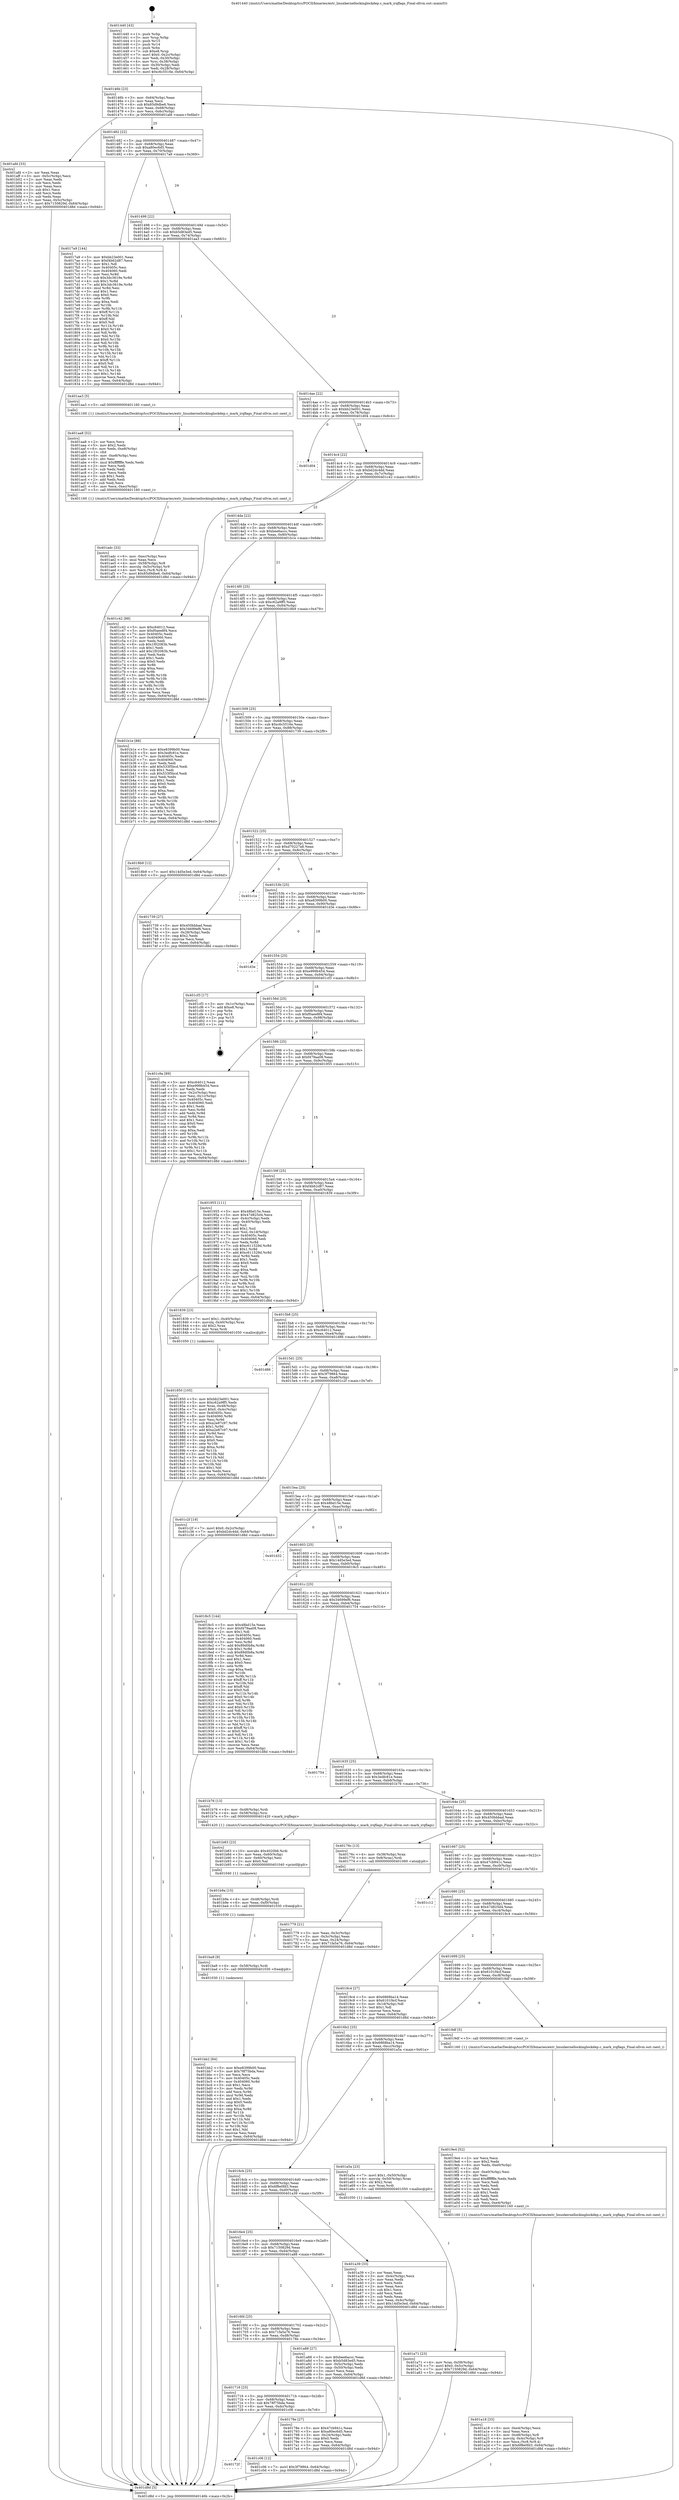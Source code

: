 digraph "0x401440" {
  label = "0x401440 (/mnt/c/Users/mathe/Desktop/tcc/POCII/binaries/extr_linuxkernellockinglockdep.c_mark_irqflags_Final-ollvm.out::main(0))"
  labelloc = "t"
  node[shape=record]

  Entry [label="",width=0.3,height=0.3,shape=circle,fillcolor=black,style=filled]
  "0x40146b" [label="{
     0x40146b [23]\l
     | [instrs]\l
     &nbsp;&nbsp;0x40146b \<+3\>: mov -0x64(%rbp),%eax\l
     &nbsp;&nbsp;0x40146e \<+2\>: mov %eax,%ecx\l
     &nbsp;&nbsp;0x401470 \<+6\>: sub $0x85d9dbe6,%ecx\l
     &nbsp;&nbsp;0x401476 \<+3\>: mov %eax,-0x68(%rbp)\l
     &nbsp;&nbsp;0x401479 \<+3\>: mov %ecx,-0x6c(%rbp)\l
     &nbsp;&nbsp;0x40147c \<+6\>: je 0000000000401afd \<main+0x6bd\>\l
  }"]
  "0x401afd" [label="{
     0x401afd [33]\l
     | [instrs]\l
     &nbsp;&nbsp;0x401afd \<+2\>: xor %eax,%eax\l
     &nbsp;&nbsp;0x401aff \<+3\>: mov -0x5c(%rbp),%ecx\l
     &nbsp;&nbsp;0x401b02 \<+2\>: mov %eax,%edx\l
     &nbsp;&nbsp;0x401b04 \<+2\>: sub %ecx,%edx\l
     &nbsp;&nbsp;0x401b06 \<+2\>: mov %eax,%ecx\l
     &nbsp;&nbsp;0x401b08 \<+3\>: sub $0x1,%ecx\l
     &nbsp;&nbsp;0x401b0b \<+2\>: add %ecx,%edx\l
     &nbsp;&nbsp;0x401b0d \<+2\>: sub %edx,%eax\l
     &nbsp;&nbsp;0x401b0f \<+3\>: mov %eax,-0x5c(%rbp)\l
     &nbsp;&nbsp;0x401b12 \<+7\>: movl $0x7150829d,-0x64(%rbp)\l
     &nbsp;&nbsp;0x401b19 \<+5\>: jmp 0000000000401d8d \<main+0x94d\>\l
  }"]
  "0x401482" [label="{
     0x401482 [22]\l
     | [instrs]\l
     &nbsp;&nbsp;0x401482 \<+5\>: jmp 0000000000401487 \<main+0x47\>\l
     &nbsp;&nbsp;0x401487 \<+3\>: mov -0x68(%rbp),%eax\l
     &nbsp;&nbsp;0x40148a \<+5\>: sub $0xa80ec6d5,%eax\l
     &nbsp;&nbsp;0x40148f \<+3\>: mov %eax,-0x70(%rbp)\l
     &nbsp;&nbsp;0x401492 \<+6\>: je 00000000004017a9 \<main+0x369\>\l
  }"]
  Exit [label="",width=0.3,height=0.3,shape=circle,fillcolor=black,style=filled,peripheries=2]
  "0x4017a9" [label="{
     0x4017a9 [144]\l
     | [instrs]\l
     &nbsp;&nbsp;0x4017a9 \<+5\>: mov $0xbb23e001,%eax\l
     &nbsp;&nbsp;0x4017ae \<+5\>: mov $0xf4b62d87,%ecx\l
     &nbsp;&nbsp;0x4017b3 \<+2\>: mov $0x1,%dl\l
     &nbsp;&nbsp;0x4017b5 \<+7\>: mov 0x40405c,%esi\l
     &nbsp;&nbsp;0x4017bc \<+7\>: mov 0x404060,%edi\l
     &nbsp;&nbsp;0x4017c3 \<+3\>: mov %esi,%r8d\l
     &nbsp;&nbsp;0x4017c6 \<+7\>: sub $0x3dc3619e,%r8d\l
     &nbsp;&nbsp;0x4017cd \<+4\>: sub $0x1,%r8d\l
     &nbsp;&nbsp;0x4017d1 \<+7\>: add $0x3dc3619e,%r8d\l
     &nbsp;&nbsp;0x4017d8 \<+4\>: imul %r8d,%esi\l
     &nbsp;&nbsp;0x4017dc \<+3\>: and $0x1,%esi\l
     &nbsp;&nbsp;0x4017df \<+3\>: cmp $0x0,%esi\l
     &nbsp;&nbsp;0x4017e2 \<+4\>: sete %r9b\l
     &nbsp;&nbsp;0x4017e6 \<+3\>: cmp $0xa,%edi\l
     &nbsp;&nbsp;0x4017e9 \<+4\>: setl %r10b\l
     &nbsp;&nbsp;0x4017ed \<+3\>: mov %r9b,%r11b\l
     &nbsp;&nbsp;0x4017f0 \<+4\>: xor $0xff,%r11b\l
     &nbsp;&nbsp;0x4017f4 \<+3\>: mov %r10b,%bl\l
     &nbsp;&nbsp;0x4017f7 \<+3\>: xor $0xff,%bl\l
     &nbsp;&nbsp;0x4017fa \<+3\>: xor $0x0,%dl\l
     &nbsp;&nbsp;0x4017fd \<+3\>: mov %r11b,%r14b\l
     &nbsp;&nbsp;0x401800 \<+4\>: and $0x0,%r14b\l
     &nbsp;&nbsp;0x401804 \<+3\>: and %dl,%r9b\l
     &nbsp;&nbsp;0x401807 \<+3\>: mov %bl,%r15b\l
     &nbsp;&nbsp;0x40180a \<+4\>: and $0x0,%r15b\l
     &nbsp;&nbsp;0x40180e \<+3\>: and %dl,%r10b\l
     &nbsp;&nbsp;0x401811 \<+3\>: or %r9b,%r14b\l
     &nbsp;&nbsp;0x401814 \<+3\>: or %r10b,%r15b\l
     &nbsp;&nbsp;0x401817 \<+3\>: xor %r15b,%r14b\l
     &nbsp;&nbsp;0x40181a \<+3\>: or %bl,%r11b\l
     &nbsp;&nbsp;0x40181d \<+4\>: xor $0xff,%r11b\l
     &nbsp;&nbsp;0x401821 \<+3\>: or $0x0,%dl\l
     &nbsp;&nbsp;0x401824 \<+3\>: and %dl,%r11b\l
     &nbsp;&nbsp;0x401827 \<+3\>: or %r11b,%r14b\l
     &nbsp;&nbsp;0x40182a \<+4\>: test $0x1,%r14b\l
     &nbsp;&nbsp;0x40182e \<+3\>: cmovne %ecx,%eax\l
     &nbsp;&nbsp;0x401831 \<+3\>: mov %eax,-0x64(%rbp)\l
     &nbsp;&nbsp;0x401834 \<+5\>: jmp 0000000000401d8d \<main+0x94d\>\l
  }"]
  "0x401498" [label="{
     0x401498 [22]\l
     | [instrs]\l
     &nbsp;&nbsp;0x401498 \<+5\>: jmp 000000000040149d \<main+0x5d\>\l
     &nbsp;&nbsp;0x40149d \<+3\>: mov -0x68(%rbp),%eax\l
     &nbsp;&nbsp;0x4014a0 \<+5\>: sub $0xb5d83ed5,%eax\l
     &nbsp;&nbsp;0x4014a5 \<+3\>: mov %eax,-0x74(%rbp)\l
     &nbsp;&nbsp;0x4014a8 \<+6\>: je 0000000000401aa3 \<main+0x663\>\l
  }"]
  "0x40172f" [label="{
     0x40172f\l
  }", style=dashed]
  "0x401aa3" [label="{
     0x401aa3 [5]\l
     | [instrs]\l
     &nbsp;&nbsp;0x401aa3 \<+5\>: call 0000000000401160 \<next_i\>\l
     | [calls]\l
     &nbsp;&nbsp;0x401160 \{1\} (/mnt/c/Users/mathe/Desktop/tcc/POCII/binaries/extr_linuxkernellockinglockdep.c_mark_irqflags_Final-ollvm.out::next_i)\l
  }"]
  "0x4014ae" [label="{
     0x4014ae [22]\l
     | [instrs]\l
     &nbsp;&nbsp;0x4014ae \<+5\>: jmp 00000000004014b3 \<main+0x73\>\l
     &nbsp;&nbsp;0x4014b3 \<+3\>: mov -0x68(%rbp),%eax\l
     &nbsp;&nbsp;0x4014b6 \<+5\>: sub $0xbb23e001,%eax\l
     &nbsp;&nbsp;0x4014bb \<+3\>: mov %eax,-0x78(%rbp)\l
     &nbsp;&nbsp;0x4014be \<+6\>: je 0000000000401d04 \<main+0x8c4\>\l
  }"]
  "0x401c06" [label="{
     0x401c06 [12]\l
     | [instrs]\l
     &nbsp;&nbsp;0x401c06 \<+7\>: movl $0x3f79864,-0x64(%rbp)\l
     &nbsp;&nbsp;0x401c0d \<+5\>: jmp 0000000000401d8d \<main+0x94d\>\l
  }"]
  "0x401d04" [label="{
     0x401d04\l
  }", style=dashed]
  "0x4014c4" [label="{
     0x4014c4 [22]\l
     | [instrs]\l
     &nbsp;&nbsp;0x4014c4 \<+5\>: jmp 00000000004014c9 \<main+0x89\>\l
     &nbsp;&nbsp;0x4014c9 \<+3\>: mov -0x68(%rbp),%eax\l
     &nbsp;&nbsp;0x4014cc \<+5\>: sub $0xbd2dc4dd,%eax\l
     &nbsp;&nbsp;0x4014d1 \<+3\>: mov %eax,-0x7c(%rbp)\l
     &nbsp;&nbsp;0x4014d4 \<+6\>: je 0000000000401c42 \<main+0x802\>\l
  }"]
  "0x401bb2" [label="{
     0x401bb2 [84]\l
     | [instrs]\l
     &nbsp;&nbsp;0x401bb2 \<+5\>: mov $0xe8399b00,%eax\l
     &nbsp;&nbsp;0x401bb7 \<+5\>: mov $0x78f75bda,%esi\l
     &nbsp;&nbsp;0x401bbc \<+2\>: xor %ecx,%ecx\l
     &nbsp;&nbsp;0x401bbe \<+7\>: mov 0x40405c,%edx\l
     &nbsp;&nbsp;0x401bc5 \<+8\>: mov 0x404060,%r8d\l
     &nbsp;&nbsp;0x401bcd \<+3\>: sub $0x1,%ecx\l
     &nbsp;&nbsp;0x401bd0 \<+3\>: mov %edx,%r9d\l
     &nbsp;&nbsp;0x401bd3 \<+3\>: add %ecx,%r9d\l
     &nbsp;&nbsp;0x401bd6 \<+4\>: imul %r9d,%edx\l
     &nbsp;&nbsp;0x401bda \<+3\>: and $0x1,%edx\l
     &nbsp;&nbsp;0x401bdd \<+3\>: cmp $0x0,%edx\l
     &nbsp;&nbsp;0x401be0 \<+4\>: sete %r10b\l
     &nbsp;&nbsp;0x401be4 \<+4\>: cmp $0xa,%r8d\l
     &nbsp;&nbsp;0x401be8 \<+4\>: setl %r11b\l
     &nbsp;&nbsp;0x401bec \<+3\>: mov %r10b,%bl\l
     &nbsp;&nbsp;0x401bef \<+3\>: and %r11b,%bl\l
     &nbsp;&nbsp;0x401bf2 \<+3\>: xor %r11b,%r10b\l
     &nbsp;&nbsp;0x401bf5 \<+3\>: or %r10b,%bl\l
     &nbsp;&nbsp;0x401bf8 \<+3\>: test $0x1,%bl\l
     &nbsp;&nbsp;0x401bfb \<+3\>: cmovne %esi,%eax\l
     &nbsp;&nbsp;0x401bfe \<+3\>: mov %eax,-0x64(%rbp)\l
     &nbsp;&nbsp;0x401c01 \<+5\>: jmp 0000000000401d8d \<main+0x94d\>\l
  }"]
  "0x401c42" [label="{
     0x401c42 [88]\l
     | [instrs]\l
     &nbsp;&nbsp;0x401c42 \<+5\>: mov $0xc64012,%eax\l
     &nbsp;&nbsp;0x401c47 \<+5\>: mov $0xf0aee8f4,%ecx\l
     &nbsp;&nbsp;0x401c4c \<+7\>: mov 0x40405c,%edx\l
     &nbsp;&nbsp;0x401c53 \<+7\>: mov 0x404060,%esi\l
     &nbsp;&nbsp;0x401c5a \<+2\>: mov %edx,%edi\l
     &nbsp;&nbsp;0x401c5c \<+6\>: sub $0x1f02083b,%edi\l
     &nbsp;&nbsp;0x401c62 \<+3\>: sub $0x1,%edi\l
     &nbsp;&nbsp;0x401c65 \<+6\>: add $0x1f02083b,%edi\l
     &nbsp;&nbsp;0x401c6b \<+3\>: imul %edi,%edx\l
     &nbsp;&nbsp;0x401c6e \<+3\>: and $0x1,%edx\l
     &nbsp;&nbsp;0x401c71 \<+3\>: cmp $0x0,%edx\l
     &nbsp;&nbsp;0x401c74 \<+4\>: sete %r8b\l
     &nbsp;&nbsp;0x401c78 \<+3\>: cmp $0xa,%esi\l
     &nbsp;&nbsp;0x401c7b \<+4\>: setl %r9b\l
     &nbsp;&nbsp;0x401c7f \<+3\>: mov %r8b,%r10b\l
     &nbsp;&nbsp;0x401c82 \<+3\>: and %r9b,%r10b\l
     &nbsp;&nbsp;0x401c85 \<+3\>: xor %r9b,%r8b\l
     &nbsp;&nbsp;0x401c88 \<+3\>: or %r8b,%r10b\l
     &nbsp;&nbsp;0x401c8b \<+4\>: test $0x1,%r10b\l
     &nbsp;&nbsp;0x401c8f \<+3\>: cmovne %ecx,%eax\l
     &nbsp;&nbsp;0x401c92 \<+3\>: mov %eax,-0x64(%rbp)\l
     &nbsp;&nbsp;0x401c95 \<+5\>: jmp 0000000000401d8d \<main+0x94d\>\l
  }"]
  "0x4014da" [label="{
     0x4014da [22]\l
     | [instrs]\l
     &nbsp;&nbsp;0x4014da \<+5\>: jmp 00000000004014df \<main+0x9f\>\l
     &nbsp;&nbsp;0x4014df \<+3\>: mov -0x68(%rbp),%eax\l
     &nbsp;&nbsp;0x4014e2 \<+5\>: sub $0xbee6accc,%eax\l
     &nbsp;&nbsp;0x4014e7 \<+3\>: mov %eax,-0x80(%rbp)\l
     &nbsp;&nbsp;0x4014ea \<+6\>: je 0000000000401b1e \<main+0x6de\>\l
  }"]
  "0x401ba9" [label="{
     0x401ba9 [9]\l
     | [instrs]\l
     &nbsp;&nbsp;0x401ba9 \<+4\>: mov -0x58(%rbp),%rdi\l
     &nbsp;&nbsp;0x401bad \<+5\>: call 0000000000401030 \<free@plt\>\l
     | [calls]\l
     &nbsp;&nbsp;0x401030 \{1\} (unknown)\l
  }"]
  "0x401b1e" [label="{
     0x401b1e [88]\l
     | [instrs]\l
     &nbsp;&nbsp;0x401b1e \<+5\>: mov $0xe8399b00,%eax\l
     &nbsp;&nbsp;0x401b23 \<+5\>: mov $0x3edfc81e,%ecx\l
     &nbsp;&nbsp;0x401b28 \<+7\>: mov 0x40405c,%edx\l
     &nbsp;&nbsp;0x401b2f \<+7\>: mov 0x404060,%esi\l
     &nbsp;&nbsp;0x401b36 \<+2\>: mov %edx,%edi\l
     &nbsp;&nbsp;0x401b38 \<+6\>: add $0x533f5bcd,%edi\l
     &nbsp;&nbsp;0x401b3e \<+3\>: sub $0x1,%edi\l
     &nbsp;&nbsp;0x401b41 \<+6\>: sub $0x533f5bcd,%edi\l
     &nbsp;&nbsp;0x401b47 \<+3\>: imul %edi,%edx\l
     &nbsp;&nbsp;0x401b4a \<+3\>: and $0x1,%edx\l
     &nbsp;&nbsp;0x401b4d \<+3\>: cmp $0x0,%edx\l
     &nbsp;&nbsp;0x401b50 \<+4\>: sete %r8b\l
     &nbsp;&nbsp;0x401b54 \<+3\>: cmp $0xa,%esi\l
     &nbsp;&nbsp;0x401b57 \<+4\>: setl %r9b\l
     &nbsp;&nbsp;0x401b5b \<+3\>: mov %r8b,%r10b\l
     &nbsp;&nbsp;0x401b5e \<+3\>: and %r9b,%r10b\l
     &nbsp;&nbsp;0x401b61 \<+3\>: xor %r9b,%r8b\l
     &nbsp;&nbsp;0x401b64 \<+3\>: or %r8b,%r10b\l
     &nbsp;&nbsp;0x401b67 \<+4\>: test $0x1,%r10b\l
     &nbsp;&nbsp;0x401b6b \<+3\>: cmovne %ecx,%eax\l
     &nbsp;&nbsp;0x401b6e \<+3\>: mov %eax,-0x64(%rbp)\l
     &nbsp;&nbsp;0x401b71 \<+5\>: jmp 0000000000401d8d \<main+0x94d\>\l
  }"]
  "0x4014f0" [label="{
     0x4014f0 [25]\l
     | [instrs]\l
     &nbsp;&nbsp;0x4014f0 \<+5\>: jmp 00000000004014f5 \<main+0xb5\>\l
     &nbsp;&nbsp;0x4014f5 \<+3\>: mov -0x68(%rbp),%eax\l
     &nbsp;&nbsp;0x4014f8 \<+5\>: sub $0xc62a9ff5,%eax\l
     &nbsp;&nbsp;0x4014fd \<+6\>: mov %eax,-0x84(%rbp)\l
     &nbsp;&nbsp;0x401503 \<+6\>: je 00000000004018b9 \<main+0x479\>\l
  }"]
  "0x401b9a" [label="{
     0x401b9a [15]\l
     | [instrs]\l
     &nbsp;&nbsp;0x401b9a \<+4\>: mov -0x48(%rbp),%rdi\l
     &nbsp;&nbsp;0x401b9e \<+6\>: mov %eax,-0xf0(%rbp)\l
     &nbsp;&nbsp;0x401ba4 \<+5\>: call 0000000000401030 \<free@plt\>\l
     | [calls]\l
     &nbsp;&nbsp;0x401030 \{1\} (unknown)\l
  }"]
  "0x4018b9" [label="{
     0x4018b9 [12]\l
     | [instrs]\l
     &nbsp;&nbsp;0x4018b9 \<+7\>: movl $0x14d5e3ed,-0x64(%rbp)\l
     &nbsp;&nbsp;0x4018c0 \<+5\>: jmp 0000000000401d8d \<main+0x94d\>\l
  }"]
  "0x401509" [label="{
     0x401509 [25]\l
     | [instrs]\l
     &nbsp;&nbsp;0x401509 \<+5\>: jmp 000000000040150e \<main+0xce\>\l
     &nbsp;&nbsp;0x40150e \<+3\>: mov -0x68(%rbp),%eax\l
     &nbsp;&nbsp;0x401511 \<+5\>: sub $0xc6c5516e,%eax\l
     &nbsp;&nbsp;0x401516 \<+6\>: mov %eax,-0x88(%rbp)\l
     &nbsp;&nbsp;0x40151c \<+6\>: je 0000000000401739 \<main+0x2f9\>\l
  }"]
  "0x401b83" [label="{
     0x401b83 [23]\l
     | [instrs]\l
     &nbsp;&nbsp;0x401b83 \<+10\>: movabs $0x4020b6,%rdi\l
     &nbsp;&nbsp;0x401b8d \<+3\>: mov %eax,-0x60(%rbp)\l
     &nbsp;&nbsp;0x401b90 \<+3\>: mov -0x60(%rbp),%esi\l
     &nbsp;&nbsp;0x401b93 \<+2\>: mov $0x0,%al\l
     &nbsp;&nbsp;0x401b95 \<+5\>: call 0000000000401040 \<printf@plt\>\l
     | [calls]\l
     &nbsp;&nbsp;0x401040 \{1\} (unknown)\l
  }"]
  "0x401739" [label="{
     0x401739 [27]\l
     | [instrs]\l
     &nbsp;&nbsp;0x401739 \<+5\>: mov $0x450bbbad,%eax\l
     &nbsp;&nbsp;0x40173e \<+5\>: mov $0x34699ef6,%ecx\l
     &nbsp;&nbsp;0x401743 \<+3\>: mov -0x28(%rbp),%edx\l
     &nbsp;&nbsp;0x401746 \<+3\>: cmp $0x2,%edx\l
     &nbsp;&nbsp;0x401749 \<+3\>: cmovne %ecx,%eax\l
     &nbsp;&nbsp;0x40174c \<+3\>: mov %eax,-0x64(%rbp)\l
     &nbsp;&nbsp;0x40174f \<+5\>: jmp 0000000000401d8d \<main+0x94d\>\l
  }"]
  "0x401522" [label="{
     0x401522 [25]\l
     | [instrs]\l
     &nbsp;&nbsp;0x401522 \<+5\>: jmp 0000000000401527 \<main+0xe7\>\l
     &nbsp;&nbsp;0x401527 \<+3\>: mov -0x68(%rbp),%eax\l
     &nbsp;&nbsp;0x40152a \<+5\>: sub $0xd70227a8,%eax\l
     &nbsp;&nbsp;0x40152f \<+6\>: mov %eax,-0x8c(%rbp)\l
     &nbsp;&nbsp;0x401535 \<+6\>: je 0000000000401c1e \<main+0x7de\>\l
  }"]
  "0x401d8d" [label="{
     0x401d8d [5]\l
     | [instrs]\l
     &nbsp;&nbsp;0x401d8d \<+5\>: jmp 000000000040146b \<main+0x2b\>\l
  }"]
  "0x401440" [label="{
     0x401440 [43]\l
     | [instrs]\l
     &nbsp;&nbsp;0x401440 \<+1\>: push %rbp\l
     &nbsp;&nbsp;0x401441 \<+3\>: mov %rsp,%rbp\l
     &nbsp;&nbsp;0x401444 \<+2\>: push %r15\l
     &nbsp;&nbsp;0x401446 \<+2\>: push %r14\l
     &nbsp;&nbsp;0x401448 \<+1\>: push %rbx\l
     &nbsp;&nbsp;0x401449 \<+7\>: sub $0xe8,%rsp\l
     &nbsp;&nbsp;0x401450 \<+7\>: movl $0x0,-0x2c(%rbp)\l
     &nbsp;&nbsp;0x401457 \<+3\>: mov %edi,-0x30(%rbp)\l
     &nbsp;&nbsp;0x40145a \<+4\>: mov %rsi,-0x38(%rbp)\l
     &nbsp;&nbsp;0x40145e \<+3\>: mov -0x30(%rbp),%edi\l
     &nbsp;&nbsp;0x401461 \<+3\>: mov %edi,-0x28(%rbp)\l
     &nbsp;&nbsp;0x401464 \<+7\>: movl $0xc6c5516e,-0x64(%rbp)\l
  }"]
  "0x401adc" [label="{
     0x401adc [33]\l
     | [instrs]\l
     &nbsp;&nbsp;0x401adc \<+6\>: mov -0xec(%rbp),%ecx\l
     &nbsp;&nbsp;0x401ae2 \<+3\>: imul %eax,%ecx\l
     &nbsp;&nbsp;0x401ae5 \<+4\>: mov -0x58(%rbp),%r8\l
     &nbsp;&nbsp;0x401ae9 \<+4\>: movslq -0x5c(%rbp),%r9\l
     &nbsp;&nbsp;0x401aed \<+4\>: mov %ecx,(%r8,%r9,4)\l
     &nbsp;&nbsp;0x401af1 \<+7\>: movl $0x85d9dbe6,-0x64(%rbp)\l
     &nbsp;&nbsp;0x401af8 \<+5\>: jmp 0000000000401d8d \<main+0x94d\>\l
  }"]
  "0x401c1e" [label="{
     0x401c1e\l
  }", style=dashed]
  "0x40153b" [label="{
     0x40153b [25]\l
     | [instrs]\l
     &nbsp;&nbsp;0x40153b \<+5\>: jmp 0000000000401540 \<main+0x100\>\l
     &nbsp;&nbsp;0x401540 \<+3\>: mov -0x68(%rbp),%eax\l
     &nbsp;&nbsp;0x401543 \<+5\>: sub $0xe8399b00,%eax\l
     &nbsp;&nbsp;0x401548 \<+6\>: mov %eax,-0x90(%rbp)\l
     &nbsp;&nbsp;0x40154e \<+6\>: je 0000000000401d3e \<main+0x8fe\>\l
  }"]
  "0x401aa8" [label="{
     0x401aa8 [52]\l
     | [instrs]\l
     &nbsp;&nbsp;0x401aa8 \<+2\>: xor %ecx,%ecx\l
     &nbsp;&nbsp;0x401aaa \<+5\>: mov $0x2,%edx\l
     &nbsp;&nbsp;0x401aaf \<+6\>: mov %edx,-0xe8(%rbp)\l
     &nbsp;&nbsp;0x401ab5 \<+1\>: cltd\l
     &nbsp;&nbsp;0x401ab6 \<+6\>: mov -0xe8(%rbp),%esi\l
     &nbsp;&nbsp;0x401abc \<+2\>: idiv %esi\l
     &nbsp;&nbsp;0x401abe \<+6\>: imul $0xfffffffe,%edx,%edx\l
     &nbsp;&nbsp;0x401ac4 \<+2\>: mov %ecx,%edi\l
     &nbsp;&nbsp;0x401ac6 \<+2\>: sub %edx,%edi\l
     &nbsp;&nbsp;0x401ac8 \<+2\>: mov %ecx,%edx\l
     &nbsp;&nbsp;0x401aca \<+3\>: sub $0x1,%edx\l
     &nbsp;&nbsp;0x401acd \<+2\>: add %edx,%edi\l
     &nbsp;&nbsp;0x401acf \<+2\>: sub %edi,%ecx\l
     &nbsp;&nbsp;0x401ad1 \<+6\>: mov %ecx,-0xec(%rbp)\l
     &nbsp;&nbsp;0x401ad7 \<+5\>: call 0000000000401160 \<next_i\>\l
     | [calls]\l
     &nbsp;&nbsp;0x401160 \{1\} (/mnt/c/Users/mathe/Desktop/tcc/POCII/binaries/extr_linuxkernellockinglockdep.c_mark_irqflags_Final-ollvm.out::next_i)\l
  }"]
  "0x401d3e" [label="{
     0x401d3e\l
  }", style=dashed]
  "0x401554" [label="{
     0x401554 [25]\l
     | [instrs]\l
     &nbsp;&nbsp;0x401554 \<+5\>: jmp 0000000000401559 \<main+0x119\>\l
     &nbsp;&nbsp;0x401559 \<+3\>: mov -0x68(%rbp),%eax\l
     &nbsp;&nbsp;0x40155c \<+5\>: sub $0xe999b454,%eax\l
     &nbsp;&nbsp;0x401561 \<+6\>: mov %eax,-0x94(%rbp)\l
     &nbsp;&nbsp;0x401567 \<+6\>: je 0000000000401cf3 \<main+0x8b3\>\l
  }"]
  "0x401a71" [label="{
     0x401a71 [23]\l
     | [instrs]\l
     &nbsp;&nbsp;0x401a71 \<+4\>: mov %rax,-0x58(%rbp)\l
     &nbsp;&nbsp;0x401a75 \<+7\>: movl $0x0,-0x5c(%rbp)\l
     &nbsp;&nbsp;0x401a7c \<+7\>: movl $0x7150829d,-0x64(%rbp)\l
     &nbsp;&nbsp;0x401a83 \<+5\>: jmp 0000000000401d8d \<main+0x94d\>\l
  }"]
  "0x401cf3" [label="{
     0x401cf3 [17]\l
     | [instrs]\l
     &nbsp;&nbsp;0x401cf3 \<+3\>: mov -0x1c(%rbp),%eax\l
     &nbsp;&nbsp;0x401cf6 \<+7\>: add $0xe8,%rsp\l
     &nbsp;&nbsp;0x401cfd \<+1\>: pop %rbx\l
     &nbsp;&nbsp;0x401cfe \<+2\>: pop %r14\l
     &nbsp;&nbsp;0x401d00 \<+2\>: pop %r15\l
     &nbsp;&nbsp;0x401d02 \<+1\>: pop %rbp\l
     &nbsp;&nbsp;0x401d03 \<+1\>: ret\l
  }"]
  "0x40156d" [label="{
     0x40156d [25]\l
     | [instrs]\l
     &nbsp;&nbsp;0x40156d \<+5\>: jmp 0000000000401572 \<main+0x132\>\l
     &nbsp;&nbsp;0x401572 \<+3\>: mov -0x68(%rbp),%eax\l
     &nbsp;&nbsp;0x401575 \<+5\>: sub $0xf0aee8f4,%eax\l
     &nbsp;&nbsp;0x40157a \<+6\>: mov %eax,-0x98(%rbp)\l
     &nbsp;&nbsp;0x401580 \<+6\>: je 0000000000401c9a \<main+0x85a\>\l
  }"]
  "0x401a18" [label="{
     0x401a18 [33]\l
     | [instrs]\l
     &nbsp;&nbsp;0x401a18 \<+6\>: mov -0xe4(%rbp),%ecx\l
     &nbsp;&nbsp;0x401a1e \<+3\>: imul %eax,%ecx\l
     &nbsp;&nbsp;0x401a21 \<+4\>: mov -0x48(%rbp),%r8\l
     &nbsp;&nbsp;0x401a25 \<+4\>: movslq -0x4c(%rbp),%r9\l
     &nbsp;&nbsp;0x401a29 \<+4\>: mov %ecx,(%r8,%r9,4)\l
     &nbsp;&nbsp;0x401a2d \<+7\>: movl $0x6f8e0fd3,-0x64(%rbp)\l
     &nbsp;&nbsp;0x401a34 \<+5\>: jmp 0000000000401d8d \<main+0x94d\>\l
  }"]
  "0x401c9a" [label="{
     0x401c9a [89]\l
     | [instrs]\l
     &nbsp;&nbsp;0x401c9a \<+5\>: mov $0xc64012,%eax\l
     &nbsp;&nbsp;0x401c9f \<+5\>: mov $0xe999b454,%ecx\l
     &nbsp;&nbsp;0x401ca4 \<+2\>: xor %edx,%edx\l
     &nbsp;&nbsp;0x401ca6 \<+3\>: mov -0x2c(%rbp),%esi\l
     &nbsp;&nbsp;0x401ca9 \<+3\>: mov %esi,-0x1c(%rbp)\l
     &nbsp;&nbsp;0x401cac \<+7\>: mov 0x40405c,%esi\l
     &nbsp;&nbsp;0x401cb3 \<+7\>: mov 0x404060,%edi\l
     &nbsp;&nbsp;0x401cba \<+3\>: sub $0x1,%edx\l
     &nbsp;&nbsp;0x401cbd \<+3\>: mov %esi,%r8d\l
     &nbsp;&nbsp;0x401cc0 \<+3\>: add %edx,%r8d\l
     &nbsp;&nbsp;0x401cc3 \<+4\>: imul %r8d,%esi\l
     &nbsp;&nbsp;0x401cc7 \<+3\>: and $0x1,%esi\l
     &nbsp;&nbsp;0x401cca \<+3\>: cmp $0x0,%esi\l
     &nbsp;&nbsp;0x401ccd \<+4\>: sete %r9b\l
     &nbsp;&nbsp;0x401cd1 \<+3\>: cmp $0xa,%edi\l
     &nbsp;&nbsp;0x401cd4 \<+4\>: setl %r10b\l
     &nbsp;&nbsp;0x401cd8 \<+3\>: mov %r9b,%r11b\l
     &nbsp;&nbsp;0x401cdb \<+3\>: and %r10b,%r11b\l
     &nbsp;&nbsp;0x401cde \<+3\>: xor %r10b,%r9b\l
     &nbsp;&nbsp;0x401ce1 \<+3\>: or %r9b,%r11b\l
     &nbsp;&nbsp;0x401ce4 \<+4\>: test $0x1,%r11b\l
     &nbsp;&nbsp;0x401ce8 \<+3\>: cmovne %ecx,%eax\l
     &nbsp;&nbsp;0x401ceb \<+3\>: mov %eax,-0x64(%rbp)\l
     &nbsp;&nbsp;0x401cee \<+5\>: jmp 0000000000401d8d \<main+0x94d\>\l
  }"]
  "0x401586" [label="{
     0x401586 [25]\l
     | [instrs]\l
     &nbsp;&nbsp;0x401586 \<+5\>: jmp 000000000040158b \<main+0x14b\>\l
     &nbsp;&nbsp;0x40158b \<+3\>: mov -0x68(%rbp),%eax\l
     &nbsp;&nbsp;0x40158e \<+5\>: sub $0xf479aa08,%eax\l
     &nbsp;&nbsp;0x401593 \<+6\>: mov %eax,-0x9c(%rbp)\l
     &nbsp;&nbsp;0x401599 \<+6\>: je 0000000000401955 \<main+0x515\>\l
  }"]
  "0x4019e4" [label="{
     0x4019e4 [52]\l
     | [instrs]\l
     &nbsp;&nbsp;0x4019e4 \<+2\>: xor %ecx,%ecx\l
     &nbsp;&nbsp;0x4019e6 \<+5\>: mov $0x2,%edx\l
     &nbsp;&nbsp;0x4019eb \<+6\>: mov %edx,-0xe0(%rbp)\l
     &nbsp;&nbsp;0x4019f1 \<+1\>: cltd\l
     &nbsp;&nbsp;0x4019f2 \<+6\>: mov -0xe0(%rbp),%esi\l
     &nbsp;&nbsp;0x4019f8 \<+2\>: idiv %esi\l
     &nbsp;&nbsp;0x4019fa \<+6\>: imul $0xfffffffe,%edx,%edx\l
     &nbsp;&nbsp;0x401a00 \<+2\>: mov %ecx,%edi\l
     &nbsp;&nbsp;0x401a02 \<+2\>: sub %edx,%edi\l
     &nbsp;&nbsp;0x401a04 \<+2\>: mov %ecx,%edx\l
     &nbsp;&nbsp;0x401a06 \<+3\>: sub $0x1,%edx\l
     &nbsp;&nbsp;0x401a09 \<+2\>: add %edx,%edi\l
     &nbsp;&nbsp;0x401a0b \<+2\>: sub %edi,%ecx\l
     &nbsp;&nbsp;0x401a0d \<+6\>: mov %ecx,-0xe4(%rbp)\l
     &nbsp;&nbsp;0x401a13 \<+5\>: call 0000000000401160 \<next_i\>\l
     | [calls]\l
     &nbsp;&nbsp;0x401160 \{1\} (/mnt/c/Users/mathe/Desktop/tcc/POCII/binaries/extr_linuxkernellockinglockdep.c_mark_irqflags_Final-ollvm.out::next_i)\l
  }"]
  "0x401955" [label="{
     0x401955 [111]\l
     | [instrs]\l
     &nbsp;&nbsp;0x401955 \<+5\>: mov $0x48bd15e,%eax\l
     &nbsp;&nbsp;0x40195a \<+5\>: mov $0x47d825d4,%ecx\l
     &nbsp;&nbsp;0x40195f \<+3\>: mov -0x4c(%rbp),%edx\l
     &nbsp;&nbsp;0x401962 \<+3\>: cmp -0x40(%rbp),%edx\l
     &nbsp;&nbsp;0x401965 \<+4\>: setl %sil\l
     &nbsp;&nbsp;0x401969 \<+4\>: and $0x1,%sil\l
     &nbsp;&nbsp;0x40196d \<+4\>: mov %sil,-0x1d(%rbp)\l
     &nbsp;&nbsp;0x401971 \<+7\>: mov 0x40405c,%edx\l
     &nbsp;&nbsp;0x401978 \<+7\>: mov 0x404060,%edi\l
     &nbsp;&nbsp;0x40197f \<+3\>: mov %edx,%r8d\l
     &nbsp;&nbsp;0x401982 \<+7\>: sub $0xc611529d,%r8d\l
     &nbsp;&nbsp;0x401989 \<+4\>: sub $0x1,%r8d\l
     &nbsp;&nbsp;0x40198d \<+7\>: add $0xc611529d,%r8d\l
     &nbsp;&nbsp;0x401994 \<+4\>: imul %r8d,%edx\l
     &nbsp;&nbsp;0x401998 \<+3\>: and $0x1,%edx\l
     &nbsp;&nbsp;0x40199b \<+3\>: cmp $0x0,%edx\l
     &nbsp;&nbsp;0x40199e \<+4\>: sete %sil\l
     &nbsp;&nbsp;0x4019a2 \<+3\>: cmp $0xa,%edi\l
     &nbsp;&nbsp;0x4019a5 \<+4\>: setl %r9b\l
     &nbsp;&nbsp;0x4019a9 \<+3\>: mov %sil,%r10b\l
     &nbsp;&nbsp;0x4019ac \<+3\>: and %r9b,%r10b\l
     &nbsp;&nbsp;0x4019af \<+3\>: xor %r9b,%sil\l
     &nbsp;&nbsp;0x4019b2 \<+3\>: or %sil,%r10b\l
     &nbsp;&nbsp;0x4019b5 \<+4\>: test $0x1,%r10b\l
     &nbsp;&nbsp;0x4019b9 \<+3\>: cmovne %ecx,%eax\l
     &nbsp;&nbsp;0x4019bc \<+3\>: mov %eax,-0x64(%rbp)\l
     &nbsp;&nbsp;0x4019bf \<+5\>: jmp 0000000000401d8d \<main+0x94d\>\l
  }"]
  "0x40159f" [label="{
     0x40159f [25]\l
     | [instrs]\l
     &nbsp;&nbsp;0x40159f \<+5\>: jmp 00000000004015a4 \<main+0x164\>\l
     &nbsp;&nbsp;0x4015a4 \<+3\>: mov -0x68(%rbp),%eax\l
     &nbsp;&nbsp;0x4015a7 \<+5\>: sub $0xf4b62d87,%eax\l
     &nbsp;&nbsp;0x4015ac \<+6\>: mov %eax,-0xa0(%rbp)\l
     &nbsp;&nbsp;0x4015b2 \<+6\>: je 0000000000401839 \<main+0x3f9\>\l
  }"]
  "0x401850" [label="{
     0x401850 [105]\l
     | [instrs]\l
     &nbsp;&nbsp;0x401850 \<+5\>: mov $0xbb23e001,%ecx\l
     &nbsp;&nbsp;0x401855 \<+5\>: mov $0xc62a9ff5,%edx\l
     &nbsp;&nbsp;0x40185a \<+4\>: mov %rax,-0x48(%rbp)\l
     &nbsp;&nbsp;0x40185e \<+7\>: movl $0x0,-0x4c(%rbp)\l
     &nbsp;&nbsp;0x401865 \<+7\>: mov 0x40405c,%esi\l
     &nbsp;&nbsp;0x40186c \<+8\>: mov 0x404060,%r8d\l
     &nbsp;&nbsp;0x401874 \<+3\>: mov %esi,%r9d\l
     &nbsp;&nbsp;0x401877 \<+7\>: sub $0xa2e87c97,%r9d\l
     &nbsp;&nbsp;0x40187e \<+4\>: sub $0x1,%r9d\l
     &nbsp;&nbsp;0x401882 \<+7\>: add $0xa2e87c97,%r9d\l
     &nbsp;&nbsp;0x401889 \<+4\>: imul %r9d,%esi\l
     &nbsp;&nbsp;0x40188d \<+3\>: and $0x1,%esi\l
     &nbsp;&nbsp;0x401890 \<+3\>: cmp $0x0,%esi\l
     &nbsp;&nbsp;0x401893 \<+4\>: sete %r10b\l
     &nbsp;&nbsp;0x401897 \<+4\>: cmp $0xa,%r8d\l
     &nbsp;&nbsp;0x40189b \<+4\>: setl %r11b\l
     &nbsp;&nbsp;0x40189f \<+3\>: mov %r10b,%bl\l
     &nbsp;&nbsp;0x4018a2 \<+3\>: and %r11b,%bl\l
     &nbsp;&nbsp;0x4018a5 \<+3\>: xor %r11b,%r10b\l
     &nbsp;&nbsp;0x4018a8 \<+3\>: or %r10b,%bl\l
     &nbsp;&nbsp;0x4018ab \<+3\>: test $0x1,%bl\l
     &nbsp;&nbsp;0x4018ae \<+3\>: cmovne %edx,%ecx\l
     &nbsp;&nbsp;0x4018b1 \<+3\>: mov %ecx,-0x64(%rbp)\l
     &nbsp;&nbsp;0x4018b4 \<+5\>: jmp 0000000000401d8d \<main+0x94d\>\l
  }"]
  "0x401839" [label="{
     0x401839 [23]\l
     | [instrs]\l
     &nbsp;&nbsp;0x401839 \<+7\>: movl $0x1,-0x40(%rbp)\l
     &nbsp;&nbsp;0x401840 \<+4\>: movslq -0x40(%rbp),%rax\l
     &nbsp;&nbsp;0x401844 \<+4\>: shl $0x2,%rax\l
     &nbsp;&nbsp;0x401848 \<+3\>: mov %rax,%rdi\l
     &nbsp;&nbsp;0x40184b \<+5\>: call 0000000000401050 \<malloc@plt\>\l
     | [calls]\l
     &nbsp;&nbsp;0x401050 \{1\} (unknown)\l
  }"]
  "0x4015b8" [label="{
     0x4015b8 [25]\l
     | [instrs]\l
     &nbsp;&nbsp;0x4015b8 \<+5\>: jmp 00000000004015bd \<main+0x17d\>\l
     &nbsp;&nbsp;0x4015bd \<+3\>: mov -0x68(%rbp),%eax\l
     &nbsp;&nbsp;0x4015c0 \<+5\>: sub $0xc64012,%eax\l
     &nbsp;&nbsp;0x4015c5 \<+6\>: mov %eax,-0xa4(%rbp)\l
     &nbsp;&nbsp;0x4015cb \<+6\>: je 0000000000401d86 \<main+0x946\>\l
  }"]
  "0x401716" [label="{
     0x401716 [25]\l
     | [instrs]\l
     &nbsp;&nbsp;0x401716 \<+5\>: jmp 000000000040171b \<main+0x2db\>\l
     &nbsp;&nbsp;0x40171b \<+3\>: mov -0x68(%rbp),%eax\l
     &nbsp;&nbsp;0x40171e \<+5\>: sub $0x78f75bda,%eax\l
     &nbsp;&nbsp;0x401723 \<+6\>: mov %eax,-0xdc(%rbp)\l
     &nbsp;&nbsp;0x401729 \<+6\>: je 0000000000401c06 \<main+0x7c6\>\l
  }"]
  "0x401d86" [label="{
     0x401d86\l
  }", style=dashed]
  "0x4015d1" [label="{
     0x4015d1 [25]\l
     | [instrs]\l
     &nbsp;&nbsp;0x4015d1 \<+5\>: jmp 00000000004015d6 \<main+0x196\>\l
     &nbsp;&nbsp;0x4015d6 \<+3\>: mov -0x68(%rbp),%eax\l
     &nbsp;&nbsp;0x4015d9 \<+5\>: sub $0x3f79864,%eax\l
     &nbsp;&nbsp;0x4015de \<+6\>: mov %eax,-0xa8(%rbp)\l
     &nbsp;&nbsp;0x4015e4 \<+6\>: je 0000000000401c2f \<main+0x7ef\>\l
  }"]
  "0x40178e" [label="{
     0x40178e [27]\l
     | [instrs]\l
     &nbsp;&nbsp;0x40178e \<+5\>: mov $0x47cb941c,%eax\l
     &nbsp;&nbsp;0x401793 \<+5\>: mov $0xa80ec6d5,%ecx\l
     &nbsp;&nbsp;0x401798 \<+3\>: mov -0x24(%rbp),%edx\l
     &nbsp;&nbsp;0x40179b \<+3\>: cmp $0x0,%edx\l
     &nbsp;&nbsp;0x40179e \<+3\>: cmove %ecx,%eax\l
     &nbsp;&nbsp;0x4017a1 \<+3\>: mov %eax,-0x64(%rbp)\l
     &nbsp;&nbsp;0x4017a4 \<+5\>: jmp 0000000000401d8d \<main+0x94d\>\l
  }"]
  "0x401c2f" [label="{
     0x401c2f [19]\l
     | [instrs]\l
     &nbsp;&nbsp;0x401c2f \<+7\>: movl $0x0,-0x2c(%rbp)\l
     &nbsp;&nbsp;0x401c36 \<+7\>: movl $0xbd2dc4dd,-0x64(%rbp)\l
     &nbsp;&nbsp;0x401c3d \<+5\>: jmp 0000000000401d8d \<main+0x94d\>\l
  }"]
  "0x4015ea" [label="{
     0x4015ea [25]\l
     | [instrs]\l
     &nbsp;&nbsp;0x4015ea \<+5\>: jmp 00000000004015ef \<main+0x1af\>\l
     &nbsp;&nbsp;0x4015ef \<+3\>: mov -0x68(%rbp),%eax\l
     &nbsp;&nbsp;0x4015f2 \<+5\>: sub $0x48bd15e,%eax\l
     &nbsp;&nbsp;0x4015f7 \<+6\>: mov %eax,-0xac(%rbp)\l
     &nbsp;&nbsp;0x4015fd \<+6\>: je 0000000000401d32 \<main+0x8f2\>\l
  }"]
  "0x4016fd" [label="{
     0x4016fd [25]\l
     | [instrs]\l
     &nbsp;&nbsp;0x4016fd \<+5\>: jmp 0000000000401702 \<main+0x2c2\>\l
     &nbsp;&nbsp;0x401702 \<+3\>: mov -0x68(%rbp),%eax\l
     &nbsp;&nbsp;0x401705 \<+5\>: sub $0x71fa5a76,%eax\l
     &nbsp;&nbsp;0x40170a \<+6\>: mov %eax,-0xd8(%rbp)\l
     &nbsp;&nbsp;0x401710 \<+6\>: je 000000000040178e \<main+0x34e\>\l
  }"]
  "0x401d32" [label="{
     0x401d32\l
  }", style=dashed]
  "0x401603" [label="{
     0x401603 [25]\l
     | [instrs]\l
     &nbsp;&nbsp;0x401603 \<+5\>: jmp 0000000000401608 \<main+0x1c8\>\l
     &nbsp;&nbsp;0x401608 \<+3\>: mov -0x68(%rbp),%eax\l
     &nbsp;&nbsp;0x40160b \<+5\>: sub $0x14d5e3ed,%eax\l
     &nbsp;&nbsp;0x401610 \<+6\>: mov %eax,-0xb0(%rbp)\l
     &nbsp;&nbsp;0x401616 \<+6\>: je 00000000004018c5 \<main+0x485\>\l
  }"]
  "0x401a88" [label="{
     0x401a88 [27]\l
     | [instrs]\l
     &nbsp;&nbsp;0x401a88 \<+5\>: mov $0xbee6accc,%eax\l
     &nbsp;&nbsp;0x401a8d \<+5\>: mov $0xb5d83ed5,%ecx\l
     &nbsp;&nbsp;0x401a92 \<+3\>: mov -0x5c(%rbp),%edx\l
     &nbsp;&nbsp;0x401a95 \<+3\>: cmp -0x50(%rbp),%edx\l
     &nbsp;&nbsp;0x401a98 \<+3\>: cmovl %ecx,%eax\l
     &nbsp;&nbsp;0x401a9b \<+3\>: mov %eax,-0x64(%rbp)\l
     &nbsp;&nbsp;0x401a9e \<+5\>: jmp 0000000000401d8d \<main+0x94d\>\l
  }"]
  "0x4018c5" [label="{
     0x4018c5 [144]\l
     | [instrs]\l
     &nbsp;&nbsp;0x4018c5 \<+5\>: mov $0x48bd15e,%eax\l
     &nbsp;&nbsp;0x4018ca \<+5\>: mov $0xf479aa08,%ecx\l
     &nbsp;&nbsp;0x4018cf \<+2\>: mov $0x1,%dl\l
     &nbsp;&nbsp;0x4018d1 \<+7\>: mov 0x40405c,%esi\l
     &nbsp;&nbsp;0x4018d8 \<+7\>: mov 0x404060,%edi\l
     &nbsp;&nbsp;0x4018df \<+3\>: mov %esi,%r8d\l
     &nbsp;&nbsp;0x4018e2 \<+7\>: add $0x89d0b8a,%r8d\l
     &nbsp;&nbsp;0x4018e9 \<+4\>: sub $0x1,%r8d\l
     &nbsp;&nbsp;0x4018ed \<+7\>: sub $0x89d0b8a,%r8d\l
     &nbsp;&nbsp;0x4018f4 \<+4\>: imul %r8d,%esi\l
     &nbsp;&nbsp;0x4018f8 \<+3\>: and $0x1,%esi\l
     &nbsp;&nbsp;0x4018fb \<+3\>: cmp $0x0,%esi\l
     &nbsp;&nbsp;0x4018fe \<+4\>: sete %r9b\l
     &nbsp;&nbsp;0x401902 \<+3\>: cmp $0xa,%edi\l
     &nbsp;&nbsp;0x401905 \<+4\>: setl %r10b\l
     &nbsp;&nbsp;0x401909 \<+3\>: mov %r9b,%r11b\l
     &nbsp;&nbsp;0x40190c \<+4\>: xor $0xff,%r11b\l
     &nbsp;&nbsp;0x401910 \<+3\>: mov %r10b,%bl\l
     &nbsp;&nbsp;0x401913 \<+3\>: xor $0xff,%bl\l
     &nbsp;&nbsp;0x401916 \<+3\>: xor $0x0,%dl\l
     &nbsp;&nbsp;0x401919 \<+3\>: mov %r11b,%r14b\l
     &nbsp;&nbsp;0x40191c \<+4\>: and $0x0,%r14b\l
     &nbsp;&nbsp;0x401920 \<+3\>: and %dl,%r9b\l
     &nbsp;&nbsp;0x401923 \<+3\>: mov %bl,%r15b\l
     &nbsp;&nbsp;0x401926 \<+4\>: and $0x0,%r15b\l
     &nbsp;&nbsp;0x40192a \<+3\>: and %dl,%r10b\l
     &nbsp;&nbsp;0x40192d \<+3\>: or %r9b,%r14b\l
     &nbsp;&nbsp;0x401930 \<+3\>: or %r10b,%r15b\l
     &nbsp;&nbsp;0x401933 \<+3\>: xor %r15b,%r14b\l
     &nbsp;&nbsp;0x401936 \<+3\>: or %bl,%r11b\l
     &nbsp;&nbsp;0x401939 \<+4\>: xor $0xff,%r11b\l
     &nbsp;&nbsp;0x40193d \<+3\>: or $0x0,%dl\l
     &nbsp;&nbsp;0x401940 \<+3\>: and %dl,%r11b\l
     &nbsp;&nbsp;0x401943 \<+3\>: or %r11b,%r14b\l
     &nbsp;&nbsp;0x401946 \<+4\>: test $0x1,%r14b\l
     &nbsp;&nbsp;0x40194a \<+3\>: cmovne %ecx,%eax\l
     &nbsp;&nbsp;0x40194d \<+3\>: mov %eax,-0x64(%rbp)\l
     &nbsp;&nbsp;0x401950 \<+5\>: jmp 0000000000401d8d \<main+0x94d\>\l
  }"]
  "0x40161c" [label="{
     0x40161c [25]\l
     | [instrs]\l
     &nbsp;&nbsp;0x40161c \<+5\>: jmp 0000000000401621 \<main+0x1e1\>\l
     &nbsp;&nbsp;0x401621 \<+3\>: mov -0x68(%rbp),%eax\l
     &nbsp;&nbsp;0x401624 \<+5\>: sub $0x34699ef6,%eax\l
     &nbsp;&nbsp;0x401629 \<+6\>: mov %eax,-0xb4(%rbp)\l
     &nbsp;&nbsp;0x40162f \<+6\>: je 0000000000401754 \<main+0x314\>\l
  }"]
  "0x4016e4" [label="{
     0x4016e4 [25]\l
     | [instrs]\l
     &nbsp;&nbsp;0x4016e4 \<+5\>: jmp 00000000004016e9 \<main+0x2a9\>\l
     &nbsp;&nbsp;0x4016e9 \<+3\>: mov -0x68(%rbp),%eax\l
     &nbsp;&nbsp;0x4016ec \<+5\>: sub $0x7150829d,%eax\l
     &nbsp;&nbsp;0x4016f1 \<+6\>: mov %eax,-0xd4(%rbp)\l
     &nbsp;&nbsp;0x4016f7 \<+6\>: je 0000000000401a88 \<main+0x648\>\l
  }"]
  "0x401754" [label="{
     0x401754\l
  }", style=dashed]
  "0x401635" [label="{
     0x401635 [25]\l
     | [instrs]\l
     &nbsp;&nbsp;0x401635 \<+5\>: jmp 000000000040163a \<main+0x1fa\>\l
     &nbsp;&nbsp;0x40163a \<+3\>: mov -0x68(%rbp),%eax\l
     &nbsp;&nbsp;0x40163d \<+5\>: sub $0x3edfc81e,%eax\l
     &nbsp;&nbsp;0x401642 \<+6\>: mov %eax,-0xb8(%rbp)\l
     &nbsp;&nbsp;0x401648 \<+6\>: je 0000000000401b76 \<main+0x736\>\l
  }"]
  "0x401a39" [label="{
     0x401a39 [33]\l
     | [instrs]\l
     &nbsp;&nbsp;0x401a39 \<+2\>: xor %eax,%eax\l
     &nbsp;&nbsp;0x401a3b \<+3\>: mov -0x4c(%rbp),%ecx\l
     &nbsp;&nbsp;0x401a3e \<+2\>: mov %eax,%edx\l
     &nbsp;&nbsp;0x401a40 \<+2\>: sub %ecx,%edx\l
     &nbsp;&nbsp;0x401a42 \<+2\>: mov %eax,%ecx\l
     &nbsp;&nbsp;0x401a44 \<+3\>: sub $0x1,%ecx\l
     &nbsp;&nbsp;0x401a47 \<+2\>: add %ecx,%edx\l
     &nbsp;&nbsp;0x401a49 \<+2\>: sub %edx,%eax\l
     &nbsp;&nbsp;0x401a4b \<+3\>: mov %eax,-0x4c(%rbp)\l
     &nbsp;&nbsp;0x401a4e \<+7\>: movl $0x14d5e3ed,-0x64(%rbp)\l
     &nbsp;&nbsp;0x401a55 \<+5\>: jmp 0000000000401d8d \<main+0x94d\>\l
  }"]
  "0x401b76" [label="{
     0x401b76 [13]\l
     | [instrs]\l
     &nbsp;&nbsp;0x401b76 \<+4\>: mov -0x48(%rbp),%rdi\l
     &nbsp;&nbsp;0x401b7a \<+4\>: mov -0x58(%rbp),%rsi\l
     &nbsp;&nbsp;0x401b7e \<+5\>: call 0000000000401420 \<mark_irqflags\>\l
     | [calls]\l
     &nbsp;&nbsp;0x401420 \{1\} (/mnt/c/Users/mathe/Desktop/tcc/POCII/binaries/extr_linuxkernellockinglockdep.c_mark_irqflags_Final-ollvm.out::mark_irqflags)\l
  }"]
  "0x40164e" [label="{
     0x40164e [25]\l
     | [instrs]\l
     &nbsp;&nbsp;0x40164e \<+5\>: jmp 0000000000401653 \<main+0x213\>\l
     &nbsp;&nbsp;0x401653 \<+3\>: mov -0x68(%rbp),%eax\l
     &nbsp;&nbsp;0x401656 \<+5\>: sub $0x450bbbad,%eax\l
     &nbsp;&nbsp;0x40165b \<+6\>: mov %eax,-0xbc(%rbp)\l
     &nbsp;&nbsp;0x401661 \<+6\>: je 000000000040176c \<main+0x32c\>\l
  }"]
  "0x4016cb" [label="{
     0x4016cb [25]\l
     | [instrs]\l
     &nbsp;&nbsp;0x4016cb \<+5\>: jmp 00000000004016d0 \<main+0x290\>\l
     &nbsp;&nbsp;0x4016d0 \<+3\>: mov -0x68(%rbp),%eax\l
     &nbsp;&nbsp;0x4016d3 \<+5\>: sub $0x6f8e0fd3,%eax\l
     &nbsp;&nbsp;0x4016d8 \<+6\>: mov %eax,-0xd0(%rbp)\l
     &nbsp;&nbsp;0x4016de \<+6\>: je 0000000000401a39 \<main+0x5f9\>\l
  }"]
  "0x40176c" [label="{
     0x40176c [13]\l
     | [instrs]\l
     &nbsp;&nbsp;0x40176c \<+4\>: mov -0x38(%rbp),%rax\l
     &nbsp;&nbsp;0x401770 \<+4\>: mov 0x8(%rax),%rdi\l
     &nbsp;&nbsp;0x401774 \<+5\>: call 0000000000401060 \<atoi@plt\>\l
     | [calls]\l
     &nbsp;&nbsp;0x401060 \{1\} (unknown)\l
  }"]
  "0x401667" [label="{
     0x401667 [25]\l
     | [instrs]\l
     &nbsp;&nbsp;0x401667 \<+5\>: jmp 000000000040166c \<main+0x22c\>\l
     &nbsp;&nbsp;0x40166c \<+3\>: mov -0x68(%rbp),%eax\l
     &nbsp;&nbsp;0x40166f \<+5\>: sub $0x47cb941c,%eax\l
     &nbsp;&nbsp;0x401674 \<+6\>: mov %eax,-0xc0(%rbp)\l
     &nbsp;&nbsp;0x40167a \<+6\>: je 0000000000401c12 \<main+0x7d2\>\l
  }"]
  "0x401779" [label="{
     0x401779 [21]\l
     | [instrs]\l
     &nbsp;&nbsp;0x401779 \<+3\>: mov %eax,-0x3c(%rbp)\l
     &nbsp;&nbsp;0x40177c \<+3\>: mov -0x3c(%rbp),%eax\l
     &nbsp;&nbsp;0x40177f \<+3\>: mov %eax,-0x24(%rbp)\l
     &nbsp;&nbsp;0x401782 \<+7\>: movl $0x71fa5a76,-0x64(%rbp)\l
     &nbsp;&nbsp;0x401789 \<+5\>: jmp 0000000000401d8d \<main+0x94d\>\l
  }"]
  "0x401a5a" [label="{
     0x401a5a [23]\l
     | [instrs]\l
     &nbsp;&nbsp;0x401a5a \<+7\>: movl $0x1,-0x50(%rbp)\l
     &nbsp;&nbsp;0x401a61 \<+4\>: movslq -0x50(%rbp),%rax\l
     &nbsp;&nbsp;0x401a65 \<+4\>: shl $0x2,%rax\l
     &nbsp;&nbsp;0x401a69 \<+3\>: mov %rax,%rdi\l
     &nbsp;&nbsp;0x401a6c \<+5\>: call 0000000000401050 \<malloc@plt\>\l
     | [calls]\l
     &nbsp;&nbsp;0x401050 \{1\} (unknown)\l
  }"]
  "0x401c12" [label="{
     0x401c12\l
  }", style=dashed]
  "0x401680" [label="{
     0x401680 [25]\l
     | [instrs]\l
     &nbsp;&nbsp;0x401680 \<+5\>: jmp 0000000000401685 \<main+0x245\>\l
     &nbsp;&nbsp;0x401685 \<+3\>: mov -0x68(%rbp),%eax\l
     &nbsp;&nbsp;0x401688 \<+5\>: sub $0x47d825d4,%eax\l
     &nbsp;&nbsp;0x40168d \<+6\>: mov %eax,-0xc4(%rbp)\l
     &nbsp;&nbsp;0x401693 \<+6\>: je 00000000004019c4 \<main+0x584\>\l
  }"]
  "0x4016b2" [label="{
     0x4016b2 [25]\l
     | [instrs]\l
     &nbsp;&nbsp;0x4016b2 \<+5\>: jmp 00000000004016b7 \<main+0x277\>\l
     &nbsp;&nbsp;0x4016b7 \<+3\>: mov -0x68(%rbp),%eax\l
     &nbsp;&nbsp;0x4016ba \<+5\>: sub $0x6868ba14,%eax\l
     &nbsp;&nbsp;0x4016bf \<+6\>: mov %eax,-0xcc(%rbp)\l
     &nbsp;&nbsp;0x4016c5 \<+6\>: je 0000000000401a5a \<main+0x61a\>\l
  }"]
  "0x4019c4" [label="{
     0x4019c4 [27]\l
     | [instrs]\l
     &nbsp;&nbsp;0x4019c4 \<+5\>: mov $0x6868ba14,%eax\l
     &nbsp;&nbsp;0x4019c9 \<+5\>: mov $0x6101f4cf,%ecx\l
     &nbsp;&nbsp;0x4019ce \<+3\>: mov -0x1d(%rbp),%dl\l
     &nbsp;&nbsp;0x4019d1 \<+3\>: test $0x1,%dl\l
     &nbsp;&nbsp;0x4019d4 \<+3\>: cmovne %ecx,%eax\l
     &nbsp;&nbsp;0x4019d7 \<+3\>: mov %eax,-0x64(%rbp)\l
     &nbsp;&nbsp;0x4019da \<+5\>: jmp 0000000000401d8d \<main+0x94d\>\l
  }"]
  "0x401699" [label="{
     0x401699 [25]\l
     | [instrs]\l
     &nbsp;&nbsp;0x401699 \<+5\>: jmp 000000000040169e \<main+0x25e\>\l
     &nbsp;&nbsp;0x40169e \<+3\>: mov -0x68(%rbp),%eax\l
     &nbsp;&nbsp;0x4016a1 \<+5\>: sub $0x6101f4cf,%eax\l
     &nbsp;&nbsp;0x4016a6 \<+6\>: mov %eax,-0xc8(%rbp)\l
     &nbsp;&nbsp;0x4016ac \<+6\>: je 00000000004019df \<main+0x59f\>\l
  }"]
  "0x4019df" [label="{
     0x4019df [5]\l
     | [instrs]\l
     &nbsp;&nbsp;0x4019df \<+5\>: call 0000000000401160 \<next_i\>\l
     | [calls]\l
     &nbsp;&nbsp;0x401160 \{1\} (/mnt/c/Users/mathe/Desktop/tcc/POCII/binaries/extr_linuxkernellockinglockdep.c_mark_irqflags_Final-ollvm.out::next_i)\l
  }"]
  Entry -> "0x401440" [label=" 1"]
  "0x40146b" -> "0x401afd" [label=" 1"]
  "0x40146b" -> "0x401482" [label=" 25"]
  "0x401cf3" -> Exit [label=" 1"]
  "0x401482" -> "0x4017a9" [label=" 1"]
  "0x401482" -> "0x401498" [label=" 24"]
  "0x401c9a" -> "0x401d8d" [label=" 1"]
  "0x401498" -> "0x401aa3" [label=" 1"]
  "0x401498" -> "0x4014ae" [label=" 23"]
  "0x401c42" -> "0x401d8d" [label=" 1"]
  "0x4014ae" -> "0x401d04" [label=" 0"]
  "0x4014ae" -> "0x4014c4" [label=" 23"]
  "0x401c2f" -> "0x401d8d" [label=" 1"]
  "0x4014c4" -> "0x401c42" [label=" 1"]
  "0x4014c4" -> "0x4014da" [label=" 22"]
  "0x401716" -> "0x40172f" [label=" 0"]
  "0x4014da" -> "0x401b1e" [label=" 1"]
  "0x4014da" -> "0x4014f0" [label=" 21"]
  "0x401716" -> "0x401c06" [label=" 1"]
  "0x4014f0" -> "0x4018b9" [label=" 1"]
  "0x4014f0" -> "0x401509" [label=" 20"]
  "0x401c06" -> "0x401d8d" [label=" 1"]
  "0x401509" -> "0x401739" [label=" 1"]
  "0x401509" -> "0x401522" [label=" 19"]
  "0x401739" -> "0x401d8d" [label=" 1"]
  "0x401440" -> "0x40146b" [label=" 1"]
  "0x401d8d" -> "0x40146b" [label=" 25"]
  "0x401bb2" -> "0x401d8d" [label=" 1"]
  "0x401522" -> "0x401c1e" [label=" 0"]
  "0x401522" -> "0x40153b" [label=" 19"]
  "0x401ba9" -> "0x401bb2" [label=" 1"]
  "0x40153b" -> "0x401d3e" [label=" 0"]
  "0x40153b" -> "0x401554" [label=" 19"]
  "0x401b9a" -> "0x401ba9" [label=" 1"]
  "0x401554" -> "0x401cf3" [label=" 1"]
  "0x401554" -> "0x40156d" [label=" 18"]
  "0x401b83" -> "0x401b9a" [label=" 1"]
  "0x40156d" -> "0x401c9a" [label=" 1"]
  "0x40156d" -> "0x401586" [label=" 17"]
  "0x401b76" -> "0x401b83" [label=" 1"]
  "0x401586" -> "0x401955" [label=" 2"]
  "0x401586" -> "0x40159f" [label=" 15"]
  "0x401b1e" -> "0x401d8d" [label=" 1"]
  "0x40159f" -> "0x401839" [label=" 1"]
  "0x40159f" -> "0x4015b8" [label=" 14"]
  "0x401afd" -> "0x401d8d" [label=" 1"]
  "0x4015b8" -> "0x401d86" [label=" 0"]
  "0x4015b8" -> "0x4015d1" [label=" 14"]
  "0x401adc" -> "0x401d8d" [label=" 1"]
  "0x4015d1" -> "0x401c2f" [label=" 1"]
  "0x4015d1" -> "0x4015ea" [label=" 13"]
  "0x401aa8" -> "0x401adc" [label=" 1"]
  "0x4015ea" -> "0x401d32" [label=" 0"]
  "0x4015ea" -> "0x401603" [label=" 13"]
  "0x401a88" -> "0x401d8d" [label=" 2"]
  "0x401603" -> "0x4018c5" [label=" 2"]
  "0x401603" -> "0x40161c" [label=" 11"]
  "0x401a71" -> "0x401d8d" [label=" 1"]
  "0x40161c" -> "0x401754" [label=" 0"]
  "0x40161c" -> "0x401635" [label=" 11"]
  "0x401a39" -> "0x401d8d" [label=" 1"]
  "0x401635" -> "0x401b76" [label=" 1"]
  "0x401635" -> "0x40164e" [label=" 10"]
  "0x401a18" -> "0x401d8d" [label=" 1"]
  "0x40164e" -> "0x40176c" [label=" 1"]
  "0x40164e" -> "0x401667" [label=" 9"]
  "0x40176c" -> "0x401779" [label=" 1"]
  "0x401779" -> "0x401d8d" [label=" 1"]
  "0x4019df" -> "0x4019e4" [label=" 1"]
  "0x401667" -> "0x401c12" [label=" 0"]
  "0x401667" -> "0x401680" [label=" 9"]
  "0x4019c4" -> "0x401d8d" [label=" 2"]
  "0x401680" -> "0x4019c4" [label=" 2"]
  "0x401680" -> "0x401699" [label=" 7"]
  "0x4018c5" -> "0x401d8d" [label=" 2"]
  "0x401699" -> "0x4019df" [label=" 1"]
  "0x401699" -> "0x4016b2" [label=" 6"]
  "0x401955" -> "0x401d8d" [label=" 2"]
  "0x4016b2" -> "0x401a5a" [label=" 1"]
  "0x4016b2" -> "0x4016cb" [label=" 5"]
  "0x4019e4" -> "0x401a18" [label=" 1"]
  "0x4016cb" -> "0x401a39" [label=" 1"]
  "0x4016cb" -> "0x4016e4" [label=" 4"]
  "0x401a5a" -> "0x401a71" [label=" 1"]
  "0x4016e4" -> "0x401a88" [label=" 2"]
  "0x4016e4" -> "0x4016fd" [label=" 2"]
  "0x401aa3" -> "0x401aa8" [label=" 1"]
  "0x4016fd" -> "0x40178e" [label=" 1"]
  "0x4016fd" -> "0x401716" [label=" 1"]
  "0x40178e" -> "0x401d8d" [label=" 1"]
  "0x4017a9" -> "0x401d8d" [label=" 1"]
  "0x401839" -> "0x401850" [label=" 1"]
  "0x401850" -> "0x401d8d" [label=" 1"]
  "0x4018b9" -> "0x401d8d" [label=" 1"]
}
